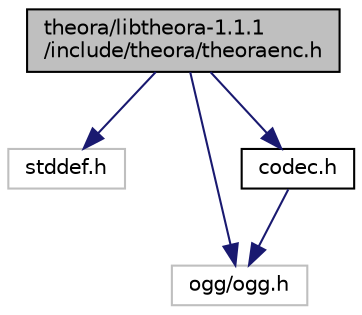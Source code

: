 digraph "theora/libtheora-1.1.1/include/theora/theoraenc.h"
{
  edge [fontname="Helvetica",fontsize="10",labelfontname="Helvetica",labelfontsize="10"];
  node [fontname="Helvetica",fontsize="10",shape=record];
  Node1 [label="theora/libtheora-1.1.1\l/include/theora/theoraenc.h",height=0.2,width=0.4,color="black", fillcolor="grey75", style="filled", fontcolor="black"];
  Node1 -> Node2 [color="midnightblue",fontsize="10",style="solid",fontname="Helvetica"];
  Node2 [label="stddef.h",height=0.2,width=0.4,color="grey75", fillcolor="white", style="filled"];
  Node1 -> Node3 [color="midnightblue",fontsize="10",style="solid",fontname="Helvetica"];
  Node3 [label="ogg/ogg.h",height=0.2,width=0.4,color="grey75", fillcolor="white", style="filled"];
  Node1 -> Node4 [color="midnightblue",fontsize="10",style="solid",fontname="Helvetica"];
  Node4 [label="codec.h",height=0.2,width=0.4,color="black", fillcolor="white", style="filled",URL="$theora_2libtheora-1_81_81_2include_2theora_2codec_8h.html"];
  Node4 -> Node3 [color="midnightblue",fontsize="10",style="solid",fontname="Helvetica"];
}
